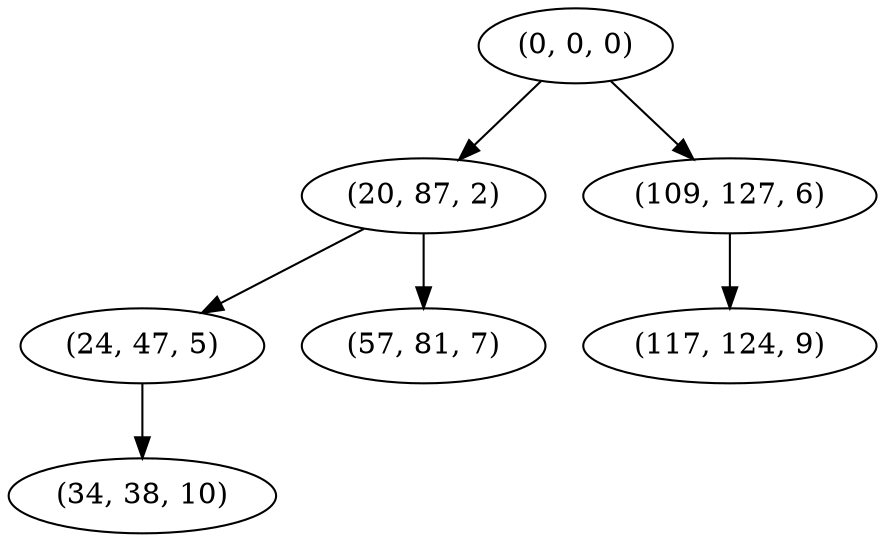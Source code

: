 digraph tree {
    "(0, 0, 0)";
    "(20, 87, 2)";
    "(24, 47, 5)";
    "(34, 38, 10)";
    "(57, 81, 7)";
    "(109, 127, 6)";
    "(117, 124, 9)";
    "(0, 0, 0)" -> "(20, 87, 2)";
    "(0, 0, 0)" -> "(109, 127, 6)";
    "(20, 87, 2)" -> "(24, 47, 5)";
    "(20, 87, 2)" -> "(57, 81, 7)";
    "(24, 47, 5)" -> "(34, 38, 10)";
    "(109, 127, 6)" -> "(117, 124, 9)";
}
